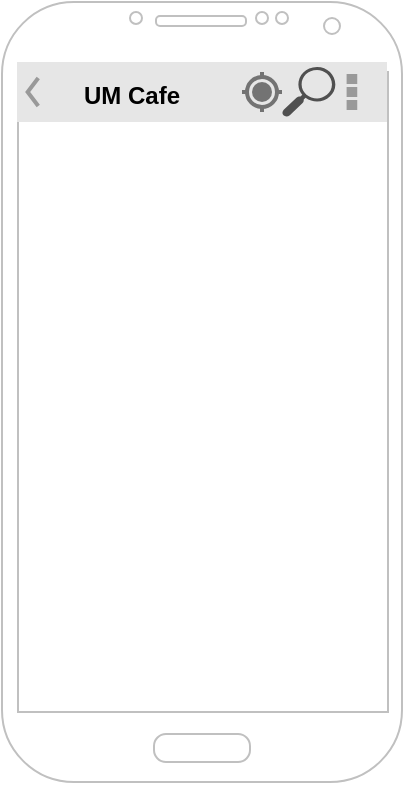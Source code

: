 <mxfile version="14.1.2" type="device"><diagram id="107AZtefi9i9gktIUwAt" name="Page-1"><mxGraphModel dx="981" dy="574" grid="1" gridSize="10" guides="1" tooltips="1" connect="1" arrows="1" fold="1" page="1" pageScale="1" pageWidth="850" pageHeight="1100" math="0" shadow="0"><root><mxCell id="0"/><mxCell id="1" parent="0"/><mxCell id="DEuqZoX0YJJ4h9UXDDLp-1" value="" style="verticalLabelPosition=bottom;verticalAlign=top;html=1;shadow=0;dashed=0;strokeWidth=1;shape=mxgraph.android.phone2;strokeColor=#c0c0c0;" vertex="1" parent="1"><mxGeometry x="320" y="200" width="200" height="390" as="geometry"/></mxCell><mxCell id="DEuqZoX0YJJ4h9UXDDLp-2" value="" style="strokeWidth=1;html=1;shadow=0;dashed=0;shape=mxgraph.android.action_bar;fillColor=#E6E6E6;strokeColor=#c0c0c0;strokeWidth=2;" vertex="1" parent="1"><mxGeometry x="327.5" y="230" width="185" height="30" as="geometry"/></mxCell><mxCell id="DEuqZoX0YJJ4h9UXDDLp-3" value="" style="dashed=0;aspect=fixed;verticalLabelPosition=bottom;verticalAlign=top;align=center;shape=mxgraph.gmdl.gps;strokeColor=#737373;fillColor=#737373;shadow=0;strokeWidth=2;" vertex="1" parent="1"><mxGeometry x="440" y="235" width="20" height="20" as="geometry"/></mxCell><mxCell id="DEuqZoX0YJJ4h9UXDDLp-4" value="" style="pointerEvents=1;shadow=0;dashed=0;html=1;strokeColor=none;fillColor=#505050;labelPosition=center;verticalLabelPosition=bottom;verticalAlign=top;outlineConnect=0;align=center;shape=mxgraph.office.concepts.search;" vertex="1" parent="1"><mxGeometry x="460" y="232.5" width="26.67" height="25" as="geometry"/></mxCell><mxCell id="DEuqZoX0YJJ4h9UXDDLp-5" value="UM Cafe" style="text;align=center;fontStyle=1;verticalAlign=middle;spacingLeft=3;spacingRight=3;strokeColor=none;rotatable=0;points=[[0,0.5],[1,0.5]];portConstraint=eastwest;" vertex="1" parent="1"><mxGeometry x="345" y="233" width="80" height="26" as="geometry"/></mxCell></root></mxGraphModel></diagram></mxfile>